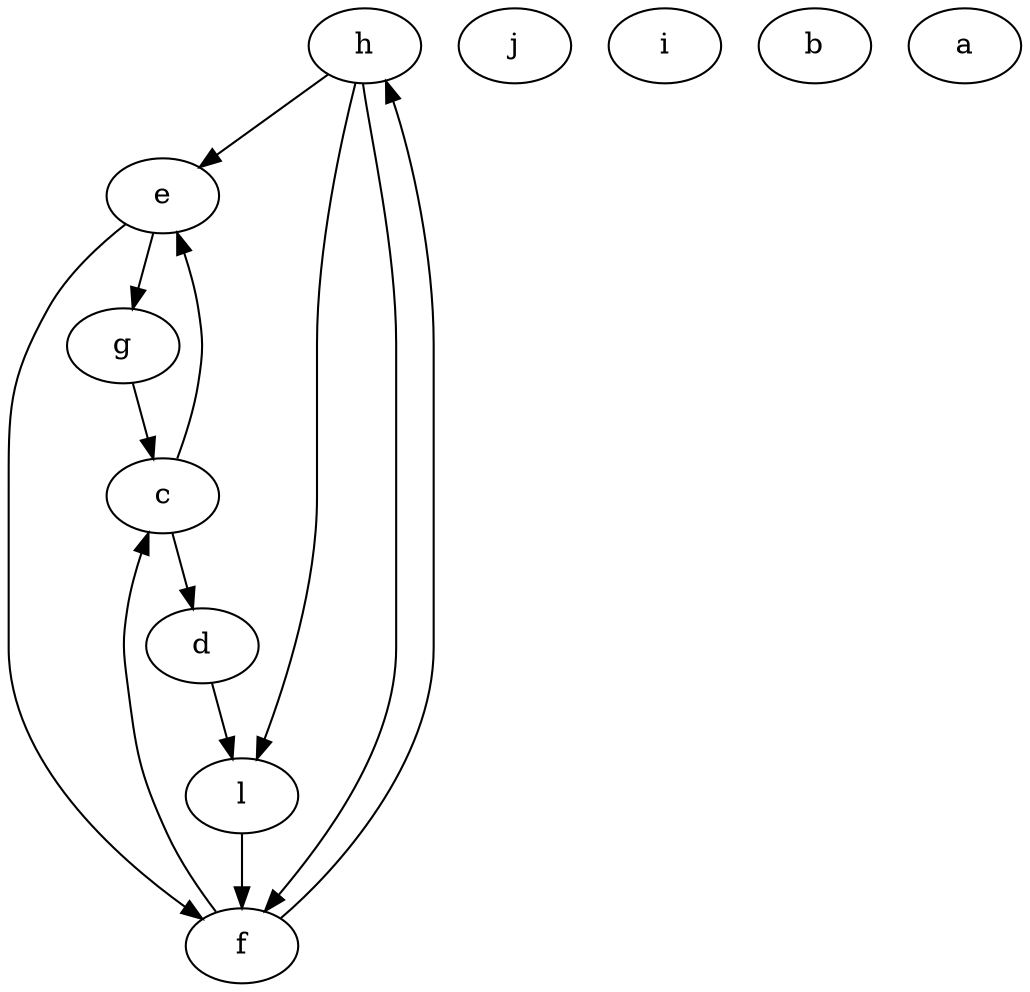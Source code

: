 digraph graph1 {
h -> e;
h -> l;
j;
g -> c;
i;
f -> h;
b;
a;
l -> f;
f -> c;
d -> l;
h -> f;
e -> f;
c -> d;
e -> g;
c -> e;
}